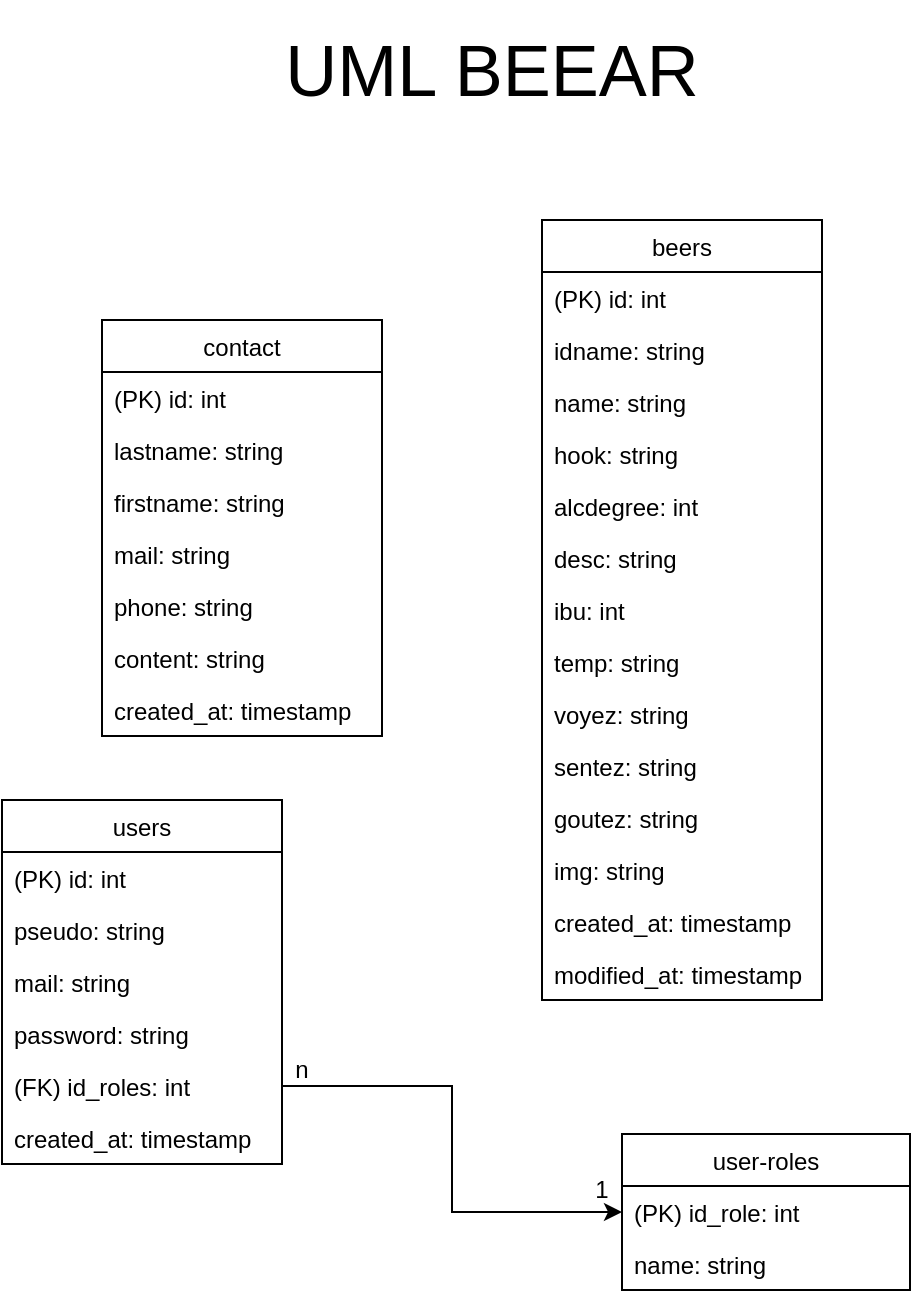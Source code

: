 <mxfile version="16.2.7" type="device"><diagram id="q5WHaD7VYsZEoq-wC2TT" name="Page-1"><mxGraphModel dx="1662" dy="744" grid="1" gridSize="10" guides="1" tooltips="1" connect="1" arrows="1" fold="1" page="1" pageScale="1" pageWidth="827" pageHeight="1169" math="0" shadow="0"><root><mxCell id="0"/><mxCell id="1" parent="0"/><mxCell id="R2Sk9WvLmEFugXkU3wMk-1" value="contact" style="swimlane;fontStyle=0;childLayout=stackLayout;horizontal=1;startSize=26;fillColor=none;horizontalStack=0;resizeParent=1;resizeParentMax=0;resizeLast=0;collapsible=1;marginBottom=0;" vertex="1" parent="1"><mxGeometry x="200" y="190" width="140" height="208" as="geometry"/></mxCell><mxCell id="R2Sk9WvLmEFugXkU3wMk-2" value="(PK) id: int" style="text;strokeColor=none;fillColor=none;align=left;verticalAlign=top;spacingLeft=4;spacingRight=4;overflow=hidden;rotatable=0;points=[[0,0.5],[1,0.5]];portConstraint=eastwest;" vertex="1" parent="R2Sk9WvLmEFugXkU3wMk-1"><mxGeometry y="26" width="140" height="26" as="geometry"/></mxCell><mxCell id="R2Sk9WvLmEFugXkU3wMk-3" value="lastname: string" style="text;strokeColor=none;fillColor=none;align=left;verticalAlign=top;spacingLeft=4;spacingRight=4;overflow=hidden;rotatable=0;points=[[0,0.5],[1,0.5]];portConstraint=eastwest;" vertex="1" parent="R2Sk9WvLmEFugXkU3wMk-1"><mxGeometry y="52" width="140" height="26" as="geometry"/></mxCell><mxCell id="R2Sk9WvLmEFugXkU3wMk-4" value="firstname: string" style="text;strokeColor=none;fillColor=none;align=left;verticalAlign=top;spacingLeft=4;spacingRight=4;overflow=hidden;rotatable=0;points=[[0,0.5],[1,0.5]];portConstraint=eastwest;" vertex="1" parent="R2Sk9WvLmEFugXkU3wMk-1"><mxGeometry y="78" width="140" height="26" as="geometry"/></mxCell><mxCell id="R2Sk9WvLmEFugXkU3wMk-34" value="mail: string" style="text;strokeColor=none;fillColor=none;align=left;verticalAlign=top;spacingLeft=4;spacingRight=4;overflow=hidden;rotatable=0;points=[[0,0.5],[1,0.5]];portConstraint=eastwest;" vertex="1" parent="R2Sk9WvLmEFugXkU3wMk-1"><mxGeometry y="104" width="140" height="26" as="geometry"/></mxCell><mxCell id="R2Sk9WvLmEFugXkU3wMk-35" value="phone: string" style="text;strokeColor=none;fillColor=none;align=left;verticalAlign=top;spacingLeft=4;spacingRight=4;overflow=hidden;rotatable=0;points=[[0,0.5],[1,0.5]];portConstraint=eastwest;" vertex="1" parent="R2Sk9WvLmEFugXkU3wMk-1"><mxGeometry y="130" width="140" height="26" as="geometry"/></mxCell><mxCell id="R2Sk9WvLmEFugXkU3wMk-36" value="content: string" style="text;strokeColor=none;fillColor=none;align=left;verticalAlign=top;spacingLeft=4;spacingRight=4;overflow=hidden;rotatable=0;points=[[0,0.5],[1,0.5]];portConstraint=eastwest;" vertex="1" parent="R2Sk9WvLmEFugXkU3wMk-1"><mxGeometry y="156" width="140" height="26" as="geometry"/></mxCell><mxCell id="R2Sk9WvLmEFugXkU3wMk-37" value="created_at: timestamp" style="text;strokeColor=none;fillColor=none;align=left;verticalAlign=top;spacingLeft=4;spacingRight=4;overflow=hidden;rotatable=0;points=[[0,0.5],[1,0.5]];portConstraint=eastwest;" vertex="1" parent="R2Sk9WvLmEFugXkU3wMk-1"><mxGeometry y="182" width="140" height="26" as="geometry"/></mxCell><mxCell id="R2Sk9WvLmEFugXkU3wMk-5" value="user-roles" style="swimlane;fontStyle=0;childLayout=stackLayout;horizontal=1;startSize=26;fillColor=none;horizontalStack=0;resizeParent=1;resizeParentMax=0;resizeLast=0;collapsible=1;marginBottom=0;" vertex="1" parent="1"><mxGeometry x="460" y="597" width="144" height="78" as="geometry"/></mxCell><mxCell id="R2Sk9WvLmEFugXkU3wMk-6" value="(PK) id_role: int" style="text;strokeColor=none;fillColor=none;align=left;verticalAlign=top;spacingLeft=4;spacingRight=4;overflow=hidden;rotatable=0;points=[[0,0.5],[1,0.5]];portConstraint=eastwest;" vertex="1" parent="R2Sk9WvLmEFugXkU3wMk-5"><mxGeometry y="26" width="144" height="26" as="geometry"/></mxCell><mxCell id="R2Sk9WvLmEFugXkU3wMk-7" value="name: string" style="text;strokeColor=none;fillColor=none;align=left;verticalAlign=top;spacingLeft=4;spacingRight=4;overflow=hidden;rotatable=0;points=[[0,0.5],[1,0.5]];portConstraint=eastwest;" vertex="1" parent="R2Sk9WvLmEFugXkU3wMk-5"><mxGeometry y="52" width="144" height="26" as="geometry"/></mxCell><mxCell id="R2Sk9WvLmEFugXkU3wMk-9" value="beers" style="swimlane;fontStyle=0;childLayout=stackLayout;horizontal=1;startSize=26;fillColor=none;horizontalStack=0;resizeParent=1;resizeParentMax=0;resizeLast=0;collapsible=1;marginBottom=0;" vertex="1" parent="1"><mxGeometry x="420" y="140" width="140" height="390" as="geometry"/></mxCell><mxCell id="R2Sk9WvLmEFugXkU3wMk-10" value="(PK) id: int" style="text;strokeColor=none;fillColor=none;align=left;verticalAlign=top;spacingLeft=4;spacingRight=4;overflow=hidden;rotatable=0;points=[[0,0.5],[1,0.5]];portConstraint=eastwest;" vertex="1" parent="R2Sk9WvLmEFugXkU3wMk-9"><mxGeometry y="26" width="140" height="26" as="geometry"/></mxCell><mxCell id="R2Sk9WvLmEFugXkU3wMk-11" value="idname: string" style="text;strokeColor=none;fillColor=none;align=left;verticalAlign=top;spacingLeft=4;spacingRight=4;overflow=hidden;rotatable=0;points=[[0,0.5],[1,0.5]];portConstraint=eastwest;" vertex="1" parent="R2Sk9WvLmEFugXkU3wMk-9"><mxGeometry y="52" width="140" height="26" as="geometry"/></mxCell><mxCell id="R2Sk9WvLmEFugXkU3wMk-12" value="name: string" style="text;strokeColor=none;fillColor=none;align=left;verticalAlign=top;spacingLeft=4;spacingRight=4;overflow=hidden;rotatable=0;points=[[0,0.5],[1,0.5]];portConstraint=eastwest;" vertex="1" parent="R2Sk9WvLmEFugXkU3wMk-9"><mxGeometry y="78" width="140" height="26" as="geometry"/></mxCell><mxCell id="R2Sk9WvLmEFugXkU3wMk-17" value="hook: string" style="text;strokeColor=none;fillColor=none;align=left;verticalAlign=top;spacingLeft=4;spacingRight=4;overflow=hidden;rotatable=0;points=[[0,0.5],[1,0.5]];portConstraint=eastwest;" vertex="1" parent="R2Sk9WvLmEFugXkU3wMk-9"><mxGeometry y="104" width="140" height="26" as="geometry"/></mxCell><mxCell id="R2Sk9WvLmEFugXkU3wMk-18" value="alcdegree: int" style="text;strokeColor=none;fillColor=none;align=left;verticalAlign=top;spacingLeft=4;spacingRight=4;overflow=hidden;rotatable=0;points=[[0,0.5],[1,0.5]];portConstraint=eastwest;" vertex="1" parent="R2Sk9WvLmEFugXkU3wMk-9"><mxGeometry y="130" width="140" height="26" as="geometry"/></mxCell><mxCell id="R2Sk9WvLmEFugXkU3wMk-19" value="desc: string" style="text;strokeColor=none;fillColor=none;align=left;verticalAlign=top;spacingLeft=4;spacingRight=4;overflow=hidden;rotatable=0;points=[[0,0.5],[1,0.5]];portConstraint=eastwest;" vertex="1" parent="R2Sk9WvLmEFugXkU3wMk-9"><mxGeometry y="156" width="140" height="26" as="geometry"/></mxCell><mxCell id="R2Sk9WvLmEFugXkU3wMk-23" value="ibu: int" style="text;strokeColor=none;fillColor=none;align=left;verticalAlign=top;spacingLeft=4;spacingRight=4;overflow=hidden;rotatable=0;points=[[0,0.5],[1,0.5]];portConstraint=eastwest;" vertex="1" parent="R2Sk9WvLmEFugXkU3wMk-9"><mxGeometry y="182" width="140" height="26" as="geometry"/></mxCell><mxCell id="R2Sk9WvLmEFugXkU3wMk-24" value="temp: string" style="text;strokeColor=none;fillColor=none;align=left;verticalAlign=top;spacingLeft=4;spacingRight=4;overflow=hidden;rotatable=0;points=[[0,0.5],[1,0.5]];portConstraint=eastwest;" vertex="1" parent="R2Sk9WvLmEFugXkU3wMk-9"><mxGeometry y="208" width="140" height="26" as="geometry"/></mxCell><mxCell id="R2Sk9WvLmEFugXkU3wMk-25" value="voyez: string" style="text;strokeColor=none;fillColor=none;align=left;verticalAlign=top;spacingLeft=4;spacingRight=4;overflow=hidden;rotatable=0;points=[[0,0.5],[1,0.5]];portConstraint=eastwest;" vertex="1" parent="R2Sk9WvLmEFugXkU3wMk-9"><mxGeometry y="234" width="140" height="26" as="geometry"/></mxCell><mxCell id="R2Sk9WvLmEFugXkU3wMk-26" value="sentez: string" style="text;strokeColor=none;fillColor=none;align=left;verticalAlign=top;spacingLeft=4;spacingRight=4;overflow=hidden;rotatable=0;points=[[0,0.5],[1,0.5]];portConstraint=eastwest;" vertex="1" parent="R2Sk9WvLmEFugXkU3wMk-9"><mxGeometry y="260" width="140" height="26" as="geometry"/></mxCell><mxCell id="R2Sk9WvLmEFugXkU3wMk-27" value="goutez: string" style="text;strokeColor=none;fillColor=none;align=left;verticalAlign=top;spacingLeft=4;spacingRight=4;overflow=hidden;rotatable=0;points=[[0,0.5],[1,0.5]];portConstraint=eastwest;" vertex="1" parent="R2Sk9WvLmEFugXkU3wMk-9"><mxGeometry y="286" width="140" height="26" as="geometry"/></mxCell><mxCell id="R2Sk9WvLmEFugXkU3wMk-28" value="img: string" style="text;strokeColor=none;fillColor=none;align=left;verticalAlign=top;spacingLeft=4;spacingRight=4;overflow=hidden;rotatable=0;points=[[0,0.5],[1,0.5]];portConstraint=eastwest;" vertex="1" parent="R2Sk9WvLmEFugXkU3wMk-9"><mxGeometry y="312" width="140" height="26" as="geometry"/></mxCell><mxCell id="R2Sk9WvLmEFugXkU3wMk-29" value="created_at: timestamp" style="text;strokeColor=none;fillColor=none;align=left;verticalAlign=top;spacingLeft=4;spacingRight=4;overflow=hidden;rotatable=0;points=[[0,0.5],[1,0.5]];portConstraint=eastwest;" vertex="1" parent="R2Sk9WvLmEFugXkU3wMk-9"><mxGeometry y="338" width="140" height="26" as="geometry"/></mxCell><mxCell id="R2Sk9WvLmEFugXkU3wMk-30" value="modified_at: timestamp" style="text;strokeColor=none;fillColor=none;align=left;verticalAlign=top;spacingLeft=4;spacingRight=4;overflow=hidden;rotatable=0;points=[[0,0.5],[1,0.5]];portConstraint=eastwest;" vertex="1" parent="R2Sk9WvLmEFugXkU3wMk-9"><mxGeometry y="364" width="140" height="26" as="geometry"/></mxCell><mxCell id="R2Sk9WvLmEFugXkU3wMk-13" value="users" style="swimlane;fontStyle=0;childLayout=stackLayout;horizontal=1;startSize=26;fillColor=none;horizontalStack=0;resizeParent=1;resizeParentMax=0;resizeLast=0;collapsible=1;marginBottom=0;" vertex="1" parent="1"><mxGeometry x="150" y="430" width="140" height="182" as="geometry"/></mxCell><mxCell id="R2Sk9WvLmEFugXkU3wMk-14" value="(PK) id: int" style="text;strokeColor=none;fillColor=none;align=left;verticalAlign=top;spacingLeft=4;spacingRight=4;overflow=hidden;rotatable=0;points=[[0,0.5],[1,0.5]];portConstraint=eastwest;" vertex="1" parent="R2Sk9WvLmEFugXkU3wMk-13"><mxGeometry y="26" width="140" height="26" as="geometry"/></mxCell><mxCell id="R2Sk9WvLmEFugXkU3wMk-15" value="pseudo: string" style="text;strokeColor=none;fillColor=none;align=left;verticalAlign=top;spacingLeft=4;spacingRight=4;overflow=hidden;rotatable=0;points=[[0,0.5],[1,0.5]];portConstraint=eastwest;" vertex="1" parent="R2Sk9WvLmEFugXkU3wMk-13"><mxGeometry y="52" width="140" height="26" as="geometry"/></mxCell><mxCell id="R2Sk9WvLmEFugXkU3wMk-16" value="mail: string" style="text;strokeColor=none;fillColor=none;align=left;verticalAlign=top;spacingLeft=4;spacingRight=4;overflow=hidden;rotatable=0;points=[[0,0.5],[1,0.5]];portConstraint=eastwest;" vertex="1" parent="R2Sk9WvLmEFugXkU3wMk-13"><mxGeometry y="78" width="140" height="26" as="geometry"/></mxCell><mxCell id="R2Sk9WvLmEFugXkU3wMk-31" value="password: string" style="text;strokeColor=none;fillColor=none;align=left;verticalAlign=top;spacingLeft=4;spacingRight=4;overflow=hidden;rotatable=0;points=[[0,0.5],[1,0.5]];portConstraint=eastwest;" vertex="1" parent="R2Sk9WvLmEFugXkU3wMk-13"><mxGeometry y="104" width="140" height="26" as="geometry"/></mxCell><mxCell id="R2Sk9WvLmEFugXkU3wMk-32" value="(FK) id_roles: int" style="text;strokeColor=none;fillColor=none;align=left;verticalAlign=top;spacingLeft=4;spacingRight=4;overflow=hidden;rotatable=0;points=[[0,0.5],[1,0.5]];portConstraint=eastwest;" vertex="1" parent="R2Sk9WvLmEFugXkU3wMk-13"><mxGeometry y="130" width="140" height="26" as="geometry"/></mxCell><mxCell id="R2Sk9WvLmEFugXkU3wMk-33" value="created_at: timestamp" style="text;strokeColor=none;fillColor=none;align=left;verticalAlign=top;spacingLeft=4;spacingRight=4;overflow=hidden;rotatable=0;points=[[0,0.5],[1,0.5]];portConstraint=eastwest;" vertex="1" parent="R2Sk9WvLmEFugXkU3wMk-13"><mxGeometry y="156" width="140" height="26" as="geometry"/></mxCell><mxCell id="R2Sk9WvLmEFugXkU3wMk-39" style="edgeStyle=orthogonalEdgeStyle;rounded=0;orthogonalLoop=1;jettySize=auto;html=1;" edge="1" parent="1" source="R2Sk9WvLmEFugXkU3wMk-32" target="R2Sk9WvLmEFugXkU3wMk-6"><mxGeometry relative="1" as="geometry"/></mxCell><mxCell id="R2Sk9WvLmEFugXkU3wMk-40" value="n" style="text;html=1;strokeColor=none;fillColor=none;align=center;verticalAlign=middle;whiteSpace=wrap;rounded=0;" vertex="1" parent="1"><mxGeometry x="290" y="550" width="20" height="30" as="geometry"/></mxCell><mxCell id="R2Sk9WvLmEFugXkU3wMk-41" value="1" style="text;html=1;strokeColor=none;fillColor=none;align=center;verticalAlign=middle;whiteSpace=wrap;rounded=0;" vertex="1" parent="1"><mxGeometry x="440" y="610" width="20" height="30" as="geometry"/></mxCell><mxCell id="R2Sk9WvLmEFugXkU3wMk-43" value="&lt;font style=&quot;font-size: 36px&quot;&gt;UML BEEAR&lt;br&gt;&lt;/font&gt;" style="text;html=1;strokeColor=none;fillColor=none;align=center;verticalAlign=middle;whiteSpace=wrap;rounded=0;" vertex="1" parent="1"><mxGeometry x="230" y="30" width="330" height="70" as="geometry"/></mxCell></root></mxGraphModel></diagram></mxfile>